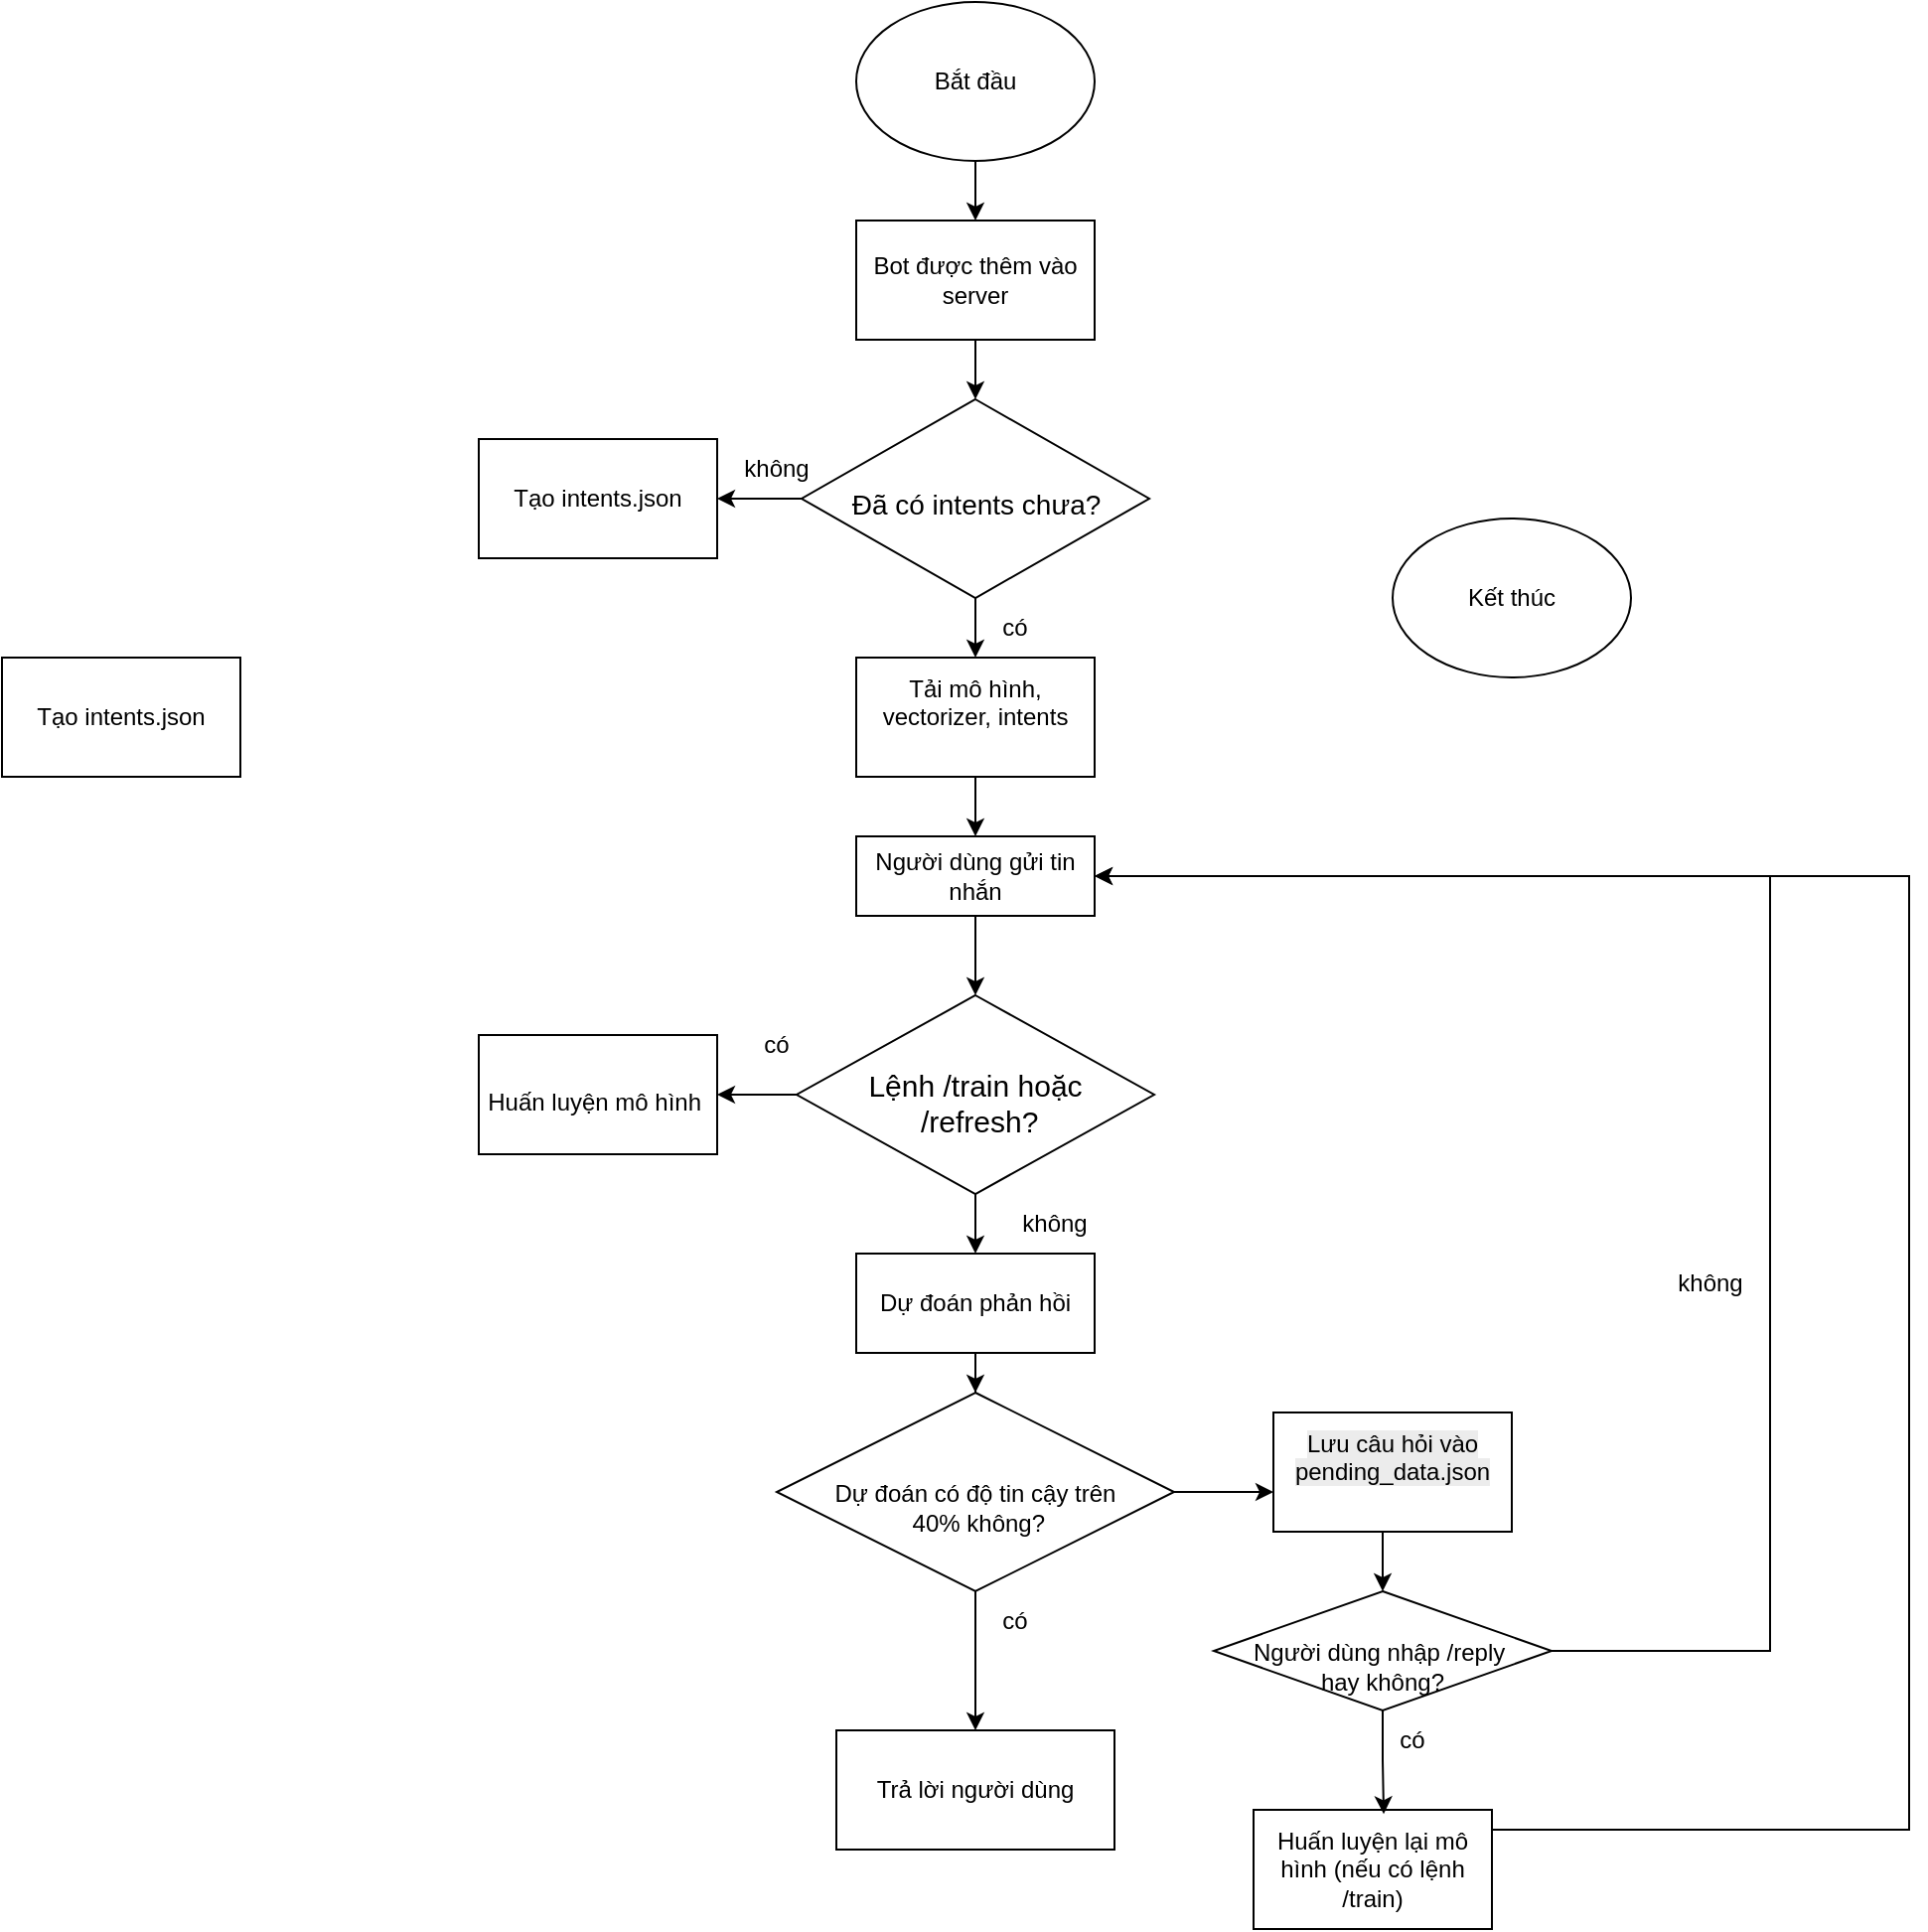<mxfile version="27.0.3">
  <diagram name="Page-1" id="X9FE6wxdBk4hRzBZMHpg">
    <mxGraphModel dx="2528" dy="914" grid="1" gridSize="10" guides="0" tooltips="1" connect="1" arrows="1" fold="1" page="1" pageScale="1" pageWidth="850" pageHeight="1100" math="0" shadow="0">
      <root>
        <mxCell id="0" />
        <mxCell id="1" parent="0" />
        <mxCell id="W9kaxFsbYueGBNVBafds-25" value="" style="edgeStyle=orthogonalEdgeStyle;rounded=0;orthogonalLoop=1;jettySize=auto;html=1;" parent="1" source="W9kaxFsbYueGBNVBafds-1" target="W9kaxFsbYueGBNVBafds-2" edge="1">
          <mxGeometry relative="1" as="geometry" />
        </mxCell>
        <mxCell id="W9kaxFsbYueGBNVBafds-1" value="Bắt đầu" style="ellipse;whiteSpace=wrap;html=1;" parent="1" vertex="1">
          <mxGeometry x="280" y="50" width="120" height="80" as="geometry" />
        </mxCell>
        <mxCell id="W9kaxFsbYueGBNVBafds-26" value="" style="edgeStyle=orthogonalEdgeStyle;rounded=0;orthogonalLoop=1;jettySize=auto;html=1;" parent="1" source="W9kaxFsbYueGBNVBafds-2" target="W9kaxFsbYueGBNVBafds-23" edge="1">
          <mxGeometry relative="1" as="geometry" />
        </mxCell>
        <mxCell id="W9kaxFsbYueGBNVBafds-2" value="Bot được thêm vào server" style="rounded=0;whiteSpace=wrap;html=1;" parent="1" vertex="1">
          <mxGeometry x="280" y="160" width="120" height="60" as="geometry" />
        </mxCell>
        <mxCell id="W9kaxFsbYueGBNVBafds-61" style="edgeStyle=orthogonalEdgeStyle;rounded=0;orthogonalLoop=1;jettySize=auto;html=1;entryX=0.5;entryY=0;entryDx=0;entryDy=0;" parent="1" target="W9kaxFsbYueGBNVBafds-18" edge="1">
          <mxGeometry relative="1" as="geometry">
            <mxPoint x="545.0" y="820" as="sourcePoint" />
          </mxGeometry>
        </mxCell>
        <mxCell id="W9kaxFsbYueGBNVBafds-10" value="&lt;br&gt;Tạo intents.json&lt;div&gt;&lt;br/&gt;&lt;/div&gt;" style="rounded=0;whiteSpace=wrap;html=1;" parent="1" vertex="1">
          <mxGeometry x="90" y="270" width="120" height="60" as="geometry" />
        </mxCell>
        <mxCell id="W9kaxFsbYueGBNVBafds-52" style="edgeStyle=orthogonalEdgeStyle;rounded=0;orthogonalLoop=1;jettySize=auto;html=1;" parent="1" source="W9kaxFsbYueGBNVBafds-11" target="W9kaxFsbYueGBNVBafds-24" edge="1">
          <mxGeometry relative="1" as="geometry" />
        </mxCell>
        <mxCell id="W9kaxFsbYueGBNVBafds-11" value="Người dùng gửi tin nhắn" style="rounded=0;whiteSpace=wrap;html=1;" parent="1" vertex="1">
          <mxGeometry x="280" y="470" width="120" height="40" as="geometry" />
        </mxCell>
        <mxCell id="W9kaxFsbYueGBNVBafds-12" value="&lt;br&gt;Huấn luyện mô hình&amp;nbsp;" style="rounded=0;whiteSpace=wrap;html=1;spacingTop=-8;" parent="1" vertex="1">
          <mxGeometry x="90" y="570" width="120" height="60" as="geometry" />
        </mxCell>
        <mxCell id="W9kaxFsbYueGBNVBafds-36" style="edgeStyle=orthogonalEdgeStyle;rounded=0;orthogonalLoop=1;jettySize=auto;html=1;entryX=0.5;entryY=0;entryDx=0;entryDy=0;" parent="1" source="W9kaxFsbYueGBNVBafds-13" target="W9kaxFsbYueGBNVBafds-11" edge="1">
          <mxGeometry relative="1" as="geometry" />
        </mxCell>
        <mxCell id="W9kaxFsbYueGBNVBafds-13" value="&#xa;Tải mô hình, vectorizer, intents&#xa;&#xa;" style="rounded=0;whiteSpace=wrap;html=1;" parent="1" vertex="1">
          <mxGeometry x="280" y="380" width="120" height="60" as="geometry" />
        </mxCell>
        <mxCell id="W9kaxFsbYueGBNVBafds-56" value="" style="edgeStyle=orthogonalEdgeStyle;rounded=0;orthogonalLoop=1;jettySize=auto;html=1;" parent="1" source="W9kaxFsbYueGBNVBafds-14" target="W9kaxFsbYueGBNVBafds-17" edge="1">
          <mxGeometry relative="1" as="geometry" />
        </mxCell>
        <mxCell id="W9kaxFsbYueGBNVBafds-14" value="Dự đoán phản hồi" style="rounded=0;whiteSpace=wrap;html=1;" parent="1" vertex="1">
          <mxGeometry x="280" y="680" width="120" height="50" as="geometry" />
        </mxCell>
        <mxCell id="W9kaxFsbYueGBNVBafds-15" value="Trả lời người dùng" style="rounded=0;whiteSpace=wrap;html=1;" parent="1" vertex="1">
          <mxGeometry x="270" y="920" width="140" height="60" as="geometry" />
        </mxCell>
        <mxCell id="W9kaxFsbYueGBNVBafds-47" value="" style="edgeStyle=orthogonalEdgeStyle;rounded=0;orthogonalLoop=1;jettySize=auto;html=1;" parent="1" source="W9kaxFsbYueGBNVBafds-17" target="W9kaxFsbYueGBNVBafds-15" edge="1">
          <mxGeometry relative="1" as="geometry" />
        </mxCell>
        <mxCell id="W9kaxFsbYueGBNVBafds-58" style="edgeStyle=orthogonalEdgeStyle;rounded=0;orthogonalLoop=1;jettySize=auto;html=1;exitX=1;exitY=0.5;exitDx=0;exitDy=0;entryX=0;entryY=0.5;entryDx=0;entryDy=0;" parent="1" source="W9kaxFsbYueGBNVBafds-17" edge="1">
          <mxGeometry relative="1" as="geometry">
            <mxPoint x="490" y="800" as="targetPoint" />
          </mxGeometry>
        </mxCell>
        <mxCell id="W9kaxFsbYueGBNVBafds-17" value="Dự đoán có độ tin cậy trên&lt;div&gt;&amp;nbsp;40% không?&lt;/div&gt;" style="rhombus;whiteSpace=wrap;html=1;fontSize=12;spacingLeft=0;spacingTop=15;" parent="1" vertex="1">
          <mxGeometry x="240" y="750" width="200" height="100" as="geometry" />
        </mxCell>
        <mxCell id="W9kaxFsbYueGBNVBafds-69" style="edgeStyle=orthogonalEdgeStyle;rounded=0;orthogonalLoop=1;jettySize=auto;html=1;exitX=1;exitY=0.5;exitDx=0;exitDy=0;entryX=1;entryY=0.5;entryDx=0;entryDy=0;" parent="1" source="W9kaxFsbYueGBNVBafds-18" target="W9kaxFsbYueGBNVBafds-11" edge="1">
          <mxGeometry relative="1" as="geometry">
            <Array as="points">
              <mxPoint x="740" y="880" />
              <mxPoint x="740" y="490" />
            </Array>
          </mxGeometry>
        </mxCell>
        <mxCell id="W9kaxFsbYueGBNVBafds-18" value="&lt;div&gt;Người dùng nhập /reply&amp;nbsp;&lt;/div&gt;&lt;div&gt;hay không?&lt;/div&gt;" style="rhombus;whiteSpace=wrap;html=1;fontSize=12;spacingLeft=0;spacingTop=15;" parent="1" vertex="1">
          <mxGeometry x="460" y="850" width="170" height="60" as="geometry" />
        </mxCell>
        <mxCell id="W9kaxFsbYueGBNVBafds-19" value="Kết thúc" style="ellipse;whiteSpace=wrap;html=1;" parent="1" vertex="1">
          <mxGeometry x="550" y="310" width="120" height="80" as="geometry" />
        </mxCell>
        <mxCell id="W9kaxFsbYueGBNVBafds-27" value="" style="edgeStyle=orthogonalEdgeStyle;rounded=0;orthogonalLoop=1;jettySize=auto;html=1;" parent="1" source="W9kaxFsbYueGBNVBafds-23" target="W9kaxFsbYueGBNVBafds-10" edge="1">
          <mxGeometry relative="1" as="geometry" />
        </mxCell>
        <mxCell id="W9kaxFsbYueGBNVBafds-31" value="" style="edgeStyle=orthogonalEdgeStyle;rounded=0;orthogonalLoop=1;jettySize=auto;html=1;" parent="1" source="W9kaxFsbYueGBNVBafds-23" target="W9kaxFsbYueGBNVBafds-13" edge="1">
          <mxGeometry relative="1" as="geometry" />
        </mxCell>
        <mxCell id="W9kaxFsbYueGBNVBafds-23" value="&lt;font style=&quot;font-size: 14px;&quot;&gt;Đã có intents chưa?&lt;/font&gt;" style="rhombus;whiteSpace=wrap;html=1;fontSize=12;spacingLeft=0;spacingTop=6;" parent="1" vertex="1">
          <mxGeometry x="252.5" y="250" width="175" height="100" as="geometry" />
        </mxCell>
        <mxCell id="W9kaxFsbYueGBNVBafds-53" style="edgeStyle=orthogonalEdgeStyle;rounded=0;orthogonalLoop=1;jettySize=auto;html=1;exitX=0;exitY=0.5;exitDx=0;exitDy=0;entryX=1;entryY=0.5;entryDx=0;entryDy=0;" parent="1" source="W9kaxFsbYueGBNVBafds-24" target="W9kaxFsbYueGBNVBafds-12" edge="1">
          <mxGeometry relative="1" as="geometry" />
        </mxCell>
        <mxCell id="W9kaxFsbYueGBNVBafds-54" style="edgeStyle=orthogonalEdgeStyle;rounded=0;orthogonalLoop=1;jettySize=auto;html=1;exitX=0.5;exitY=1;exitDx=0;exitDy=0;entryX=0.5;entryY=0;entryDx=0;entryDy=0;" parent="1" source="W9kaxFsbYueGBNVBafds-24" target="W9kaxFsbYueGBNVBafds-14" edge="1">
          <mxGeometry relative="1" as="geometry" />
        </mxCell>
        <mxCell id="W9kaxFsbYueGBNVBafds-24" value="&lt;font style=&quot;font-size: 15px;&quot;&gt;Lệnh /train hoặc&lt;/font&gt;&lt;div&gt;&lt;font style=&quot;font-size: 15px;&quot;&gt;&amp;nbsp;/refresh?&lt;/font&gt;&lt;/div&gt;" style="rhombus;whiteSpace=wrap;html=1;fontSize=12;spacingLeft=0;spacingTop=7;" parent="1" vertex="1">
          <mxGeometry x="250" y="550" width="180" height="100" as="geometry" />
        </mxCell>
        <mxCell id="W9kaxFsbYueGBNVBafds-71" style="edgeStyle=orthogonalEdgeStyle;rounded=0;orthogonalLoop=1;jettySize=auto;html=1;exitX=1;exitY=0.5;exitDx=0;exitDy=0;entryX=1;entryY=0.5;entryDx=0;entryDy=0;" parent="1" source="W9kaxFsbYueGBNVBafds-45" target="W9kaxFsbYueGBNVBafds-11" edge="1">
          <mxGeometry relative="1" as="geometry">
            <Array as="points">
              <mxPoint x="600" y="970" />
              <mxPoint x="810" y="970" />
              <mxPoint x="810" y="490" />
            </Array>
          </mxGeometry>
        </mxCell>
        <mxCell id="W9kaxFsbYueGBNVBafds-45" value="Huấn luyện lại mô hình (nếu có lệnh /train)" style="rounded=0;whiteSpace=wrap;html=1;" parent="1" vertex="1">
          <mxGeometry x="480" y="960" width="120" height="60" as="geometry" />
        </mxCell>
        <mxCell id="W9kaxFsbYueGBNVBafds-48" value="có" style="text;html=1;align=center;verticalAlign=middle;whiteSpace=wrap;rounded=0;" parent="1" vertex="1">
          <mxGeometry x="210" y="560" width="60" height="30" as="geometry" />
        </mxCell>
        <mxCell id="W9kaxFsbYueGBNVBafds-55" value="có" style="text;html=1;align=center;verticalAlign=middle;whiteSpace=wrap;rounded=0;" parent="1" vertex="1">
          <mxGeometry x="330" y="850" width="60" height="30" as="geometry" />
        </mxCell>
        <mxCell id="W9kaxFsbYueGBNVBafds-62" style="edgeStyle=orthogonalEdgeStyle;rounded=0;orthogonalLoop=1;jettySize=auto;html=1;entryX=0.546;entryY=0.036;entryDx=0;entryDy=0;entryPerimeter=0;" parent="1" source="W9kaxFsbYueGBNVBafds-18" target="W9kaxFsbYueGBNVBafds-45" edge="1">
          <mxGeometry relative="1" as="geometry" />
        </mxCell>
        <mxCell id="W9kaxFsbYueGBNVBafds-63" value="không" style="text;html=1;align=center;verticalAlign=middle;whiteSpace=wrap;rounded=0;" parent="1" vertex="1">
          <mxGeometry x="210" y="270" width="60" height="30" as="geometry" />
        </mxCell>
        <UserObject label="&#xa;&lt;span style=&quot;color: rgb(0, 0, 0); font-family: Helvetica; font-size: 12px; font-style: normal; font-variant-ligatures: normal; font-variant-caps: normal; font-weight: 400; letter-spacing: normal; orphans: 2; text-align: center; text-indent: 0px; text-transform: none; widows: 2; word-spacing: 0px; -webkit-text-stroke-width: 0px; white-space: normal; background-color: rgb(236, 236, 236); text-decoration-thickness: initial; text-decoration-style: initial; text-decoration-color: initial; display: inline !important; float: none;&quot;&gt;Lưu câu hỏi vào pending_data.json&lt;/span&gt;&#xa;&#xa;" link="&#xa;&lt;span style=&quot;color: rgb(0, 0, 0); font-family: Helvetica; font-size: 12px; font-style: normal; font-variant-ligatures: normal; font-variant-caps: normal; font-weight: 400; letter-spacing: normal; orphans: 2; text-align: center; text-indent: 0px; text-transform: none; widows: 2; word-spacing: 0px; -webkit-text-stroke-width: 0px; white-space: normal; background-color: rgb(236, 236, 236); text-decoration-thickness: initial; text-decoration-style: initial; text-decoration-color: initial; display: inline !important; float: none;&quot;&gt;Lưu câu hỏi vào pending_data.json&lt;/span&gt;&#xa;&#xa;" id="W9kaxFsbYueGBNVBafds-64">
          <mxCell style="rounded=0;whiteSpace=wrap;html=1;" parent="1" vertex="1">
            <mxGeometry x="490" y="760" width="120" height="60" as="geometry" />
          </mxCell>
        </UserObject>
        <mxCell id="W9kaxFsbYueGBNVBafds-66" value="có" style="text;html=1;align=center;verticalAlign=middle;whiteSpace=wrap;rounded=0;" parent="1" vertex="1">
          <mxGeometry x="330" y="350" width="60" height="30" as="geometry" />
        </mxCell>
        <mxCell id="W9kaxFsbYueGBNVBafds-67" value="không" style="text;html=1;align=center;verticalAlign=middle;whiteSpace=wrap;rounded=0;" parent="1" vertex="1">
          <mxGeometry x="350" y="650" width="60" height="30" as="geometry" />
        </mxCell>
        <mxCell id="W9kaxFsbYueGBNVBafds-68" value="có" style="text;html=1;align=center;verticalAlign=middle;whiteSpace=wrap;rounded=0;" parent="1" vertex="1">
          <mxGeometry x="530" y="910" width="60" height="30" as="geometry" />
        </mxCell>
        <mxCell id="W9kaxFsbYueGBNVBafds-70" value="không" style="text;html=1;align=center;verticalAlign=middle;whiteSpace=wrap;rounded=0;" parent="1" vertex="1">
          <mxGeometry x="680" y="680" width="60" height="30" as="geometry" />
        </mxCell>
        <mxCell id="iR-BTrcZEytynv-fDFyq-2" value="&lt;br&gt;Tạo intents.json&lt;div&gt;&lt;br/&gt;&lt;/div&gt;" style="rounded=0;whiteSpace=wrap;html=1;" vertex="1" parent="1">
          <mxGeometry x="-150" y="380" width="120" height="60" as="geometry" />
        </mxCell>
      </root>
    </mxGraphModel>
  </diagram>
</mxfile>

